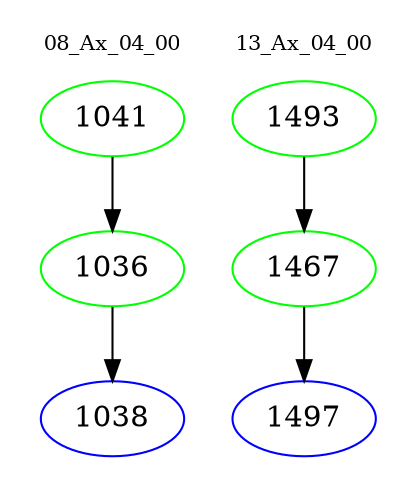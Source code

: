 digraph{
subgraph cluster_0 {
color = white
label = "08_Ax_04_00";
fontsize=10;
T0_1041 [label="1041", color="green"]
T0_1041 -> T0_1036 [color="black"]
T0_1036 [label="1036", color="green"]
T0_1036 -> T0_1038 [color="black"]
T0_1038 [label="1038", color="blue"]
}
subgraph cluster_1 {
color = white
label = "13_Ax_04_00";
fontsize=10;
T1_1493 [label="1493", color="green"]
T1_1493 -> T1_1467 [color="black"]
T1_1467 [label="1467", color="green"]
T1_1467 -> T1_1497 [color="black"]
T1_1497 [label="1497", color="blue"]
}
}
